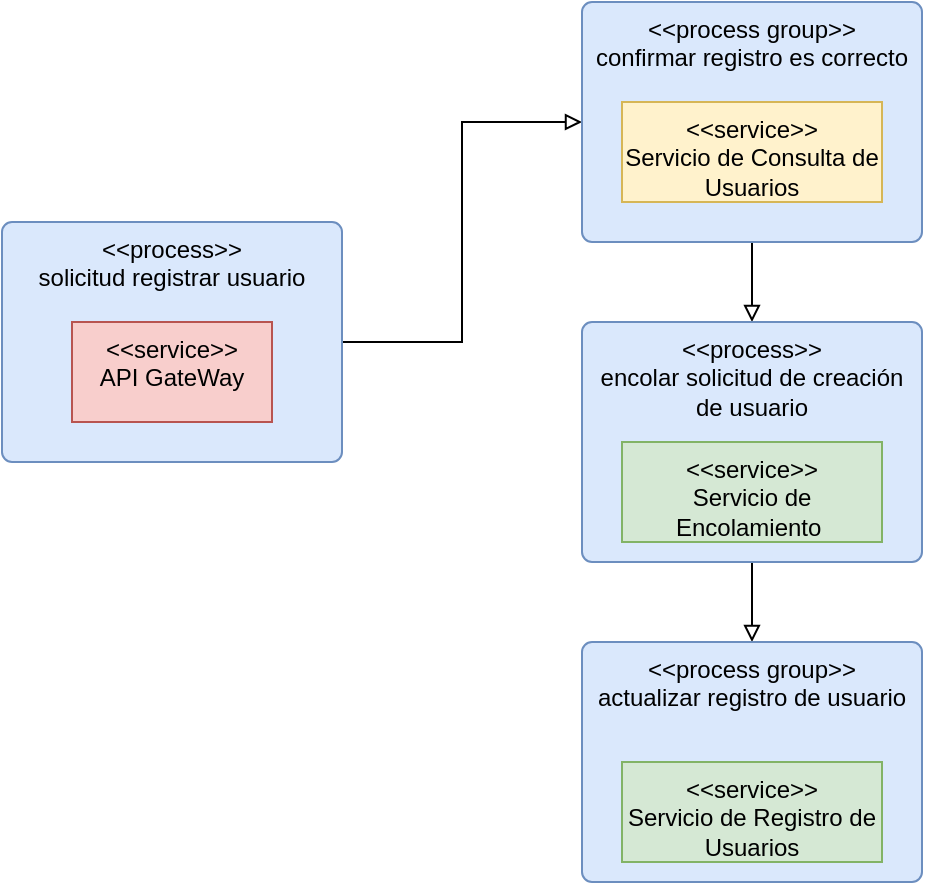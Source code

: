 <mxfile version="23.1.2" type="github">
  <diagram name="Page-1" id="3fo4hDpq8MDJEKPzps9l">
    <mxGraphModel dx="952" dy="554" grid="1" gridSize="10" guides="1" tooltips="1" connect="1" arrows="1" fold="1" page="1" pageScale="1" pageWidth="850" pageHeight="1100" math="0" shadow="0">
      <root>
        <mxCell id="0" />
        <mxCell id="1" parent="0" />
        <mxCell id="6HdUD3fqdedWInNd4ySQ-5" style="edgeStyle=orthogonalEdgeStyle;rounded=0;orthogonalLoop=1;jettySize=auto;html=1;endArrow=block;endFill=0;" edge="1" parent="1" source="6HdUD3fqdedWInNd4ySQ-2" target="6HdUD3fqdedWInNd4ySQ-3">
          <mxGeometry relative="1" as="geometry" />
        </mxCell>
        <mxCell id="6HdUD3fqdedWInNd4ySQ-2" value="&amp;lt;&amp;lt;process&amp;gt;&amp;gt;&lt;br&gt;solicitud registrar usuario" style="html=1;align=center;verticalAlign=top;rounded=1;absoluteArcSize=1;arcSize=10;dashed=0;whiteSpace=wrap;fillColor=#dae8fc;strokeColor=#6c8ebf;" vertex="1" parent="1">
          <mxGeometry x="170" y="410" width="170" height="120" as="geometry" />
        </mxCell>
        <mxCell id="6HdUD3fqdedWInNd4ySQ-1" value="&amp;lt;&amp;lt;service&amp;gt;&amp;gt;&lt;br&gt;API GateWay" style="html=1;dashed=0;whiteSpace=wrap;verticalAlign=top;fillColor=#f8cecc;strokeColor=#b85450;" vertex="1" parent="1">
          <mxGeometry x="205" y="460" width="100" height="50" as="geometry" />
        </mxCell>
        <mxCell id="6HdUD3fqdedWInNd4ySQ-8" style="edgeStyle=orthogonalEdgeStyle;rounded=0;orthogonalLoop=1;jettySize=auto;html=1;endArrow=block;endFill=0;" edge="1" parent="1" source="6HdUD3fqdedWInNd4ySQ-3" target="6HdUD3fqdedWInNd4ySQ-6">
          <mxGeometry relative="1" as="geometry" />
        </mxCell>
        <mxCell id="6HdUD3fqdedWInNd4ySQ-3" value="&amp;lt;&amp;lt;process group&amp;gt;&amp;gt;&lt;br&gt;confirmar registro es correcto" style="html=1;align=center;verticalAlign=top;rounded=1;absoluteArcSize=1;arcSize=10;dashed=0;whiteSpace=wrap;fillColor=#dae8fc;strokeColor=#6c8ebf;" vertex="1" parent="1">
          <mxGeometry x="460" y="300" width="170" height="120" as="geometry" />
        </mxCell>
        <mxCell id="6HdUD3fqdedWInNd4ySQ-4" value="&amp;lt;&amp;lt;service&amp;gt;&amp;gt;&lt;br&gt;Servicio de Consulta de Usuarios" style="html=1;dashed=0;whiteSpace=wrap;verticalAlign=top;fillColor=#fff2cc;strokeColor=#d6b656;" vertex="1" parent="1">
          <mxGeometry x="480" y="350" width="130" height="50" as="geometry" />
        </mxCell>
        <mxCell id="6HdUD3fqdedWInNd4ySQ-11" style="edgeStyle=orthogonalEdgeStyle;rounded=0;orthogonalLoop=1;jettySize=auto;html=1;endArrow=block;endFill=0;" edge="1" parent="1" source="6HdUD3fqdedWInNd4ySQ-6" target="6HdUD3fqdedWInNd4ySQ-9">
          <mxGeometry relative="1" as="geometry" />
        </mxCell>
        <mxCell id="6HdUD3fqdedWInNd4ySQ-6" value="&amp;lt;&amp;lt;process&amp;gt;&amp;gt;&lt;br&gt;encolar solicitud de creación de usuario" style="html=1;align=center;verticalAlign=top;rounded=1;absoluteArcSize=1;arcSize=10;dashed=0;whiteSpace=wrap;fillColor=#dae8fc;strokeColor=#6c8ebf;" vertex="1" parent="1">
          <mxGeometry x="460" y="460" width="170" height="120" as="geometry" />
        </mxCell>
        <mxCell id="6HdUD3fqdedWInNd4ySQ-7" value="&amp;lt;&amp;lt;service&amp;gt;&amp;gt;&lt;br&gt;Servicio de Encolamiento&amp;nbsp;" style="html=1;dashed=0;whiteSpace=wrap;verticalAlign=top;fillColor=#d5e8d4;strokeColor=#82b366;" vertex="1" parent="1">
          <mxGeometry x="480" y="520" width="130" height="50" as="geometry" />
        </mxCell>
        <mxCell id="6HdUD3fqdedWInNd4ySQ-9" value="&amp;lt;&amp;lt;process group&amp;gt;&amp;gt;&lt;br&gt;actualizar registro de usuario" style="html=1;align=center;verticalAlign=top;rounded=1;absoluteArcSize=1;arcSize=10;dashed=0;whiteSpace=wrap;fillColor=#dae8fc;strokeColor=#6c8ebf;" vertex="1" parent="1">
          <mxGeometry x="460" y="620" width="170" height="120" as="geometry" />
        </mxCell>
        <mxCell id="6HdUD3fqdedWInNd4ySQ-10" value="&amp;lt;&amp;lt;service&amp;gt;&amp;gt;&lt;br&gt;Servicio de Registro de Usuarios" style="html=1;dashed=0;whiteSpace=wrap;verticalAlign=top;fillColor=#d5e8d4;strokeColor=#82b366;" vertex="1" parent="1">
          <mxGeometry x="480" y="680" width="130" height="50" as="geometry" />
        </mxCell>
      </root>
    </mxGraphModel>
  </diagram>
</mxfile>
